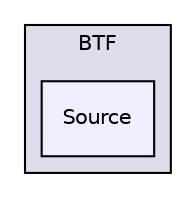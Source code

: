 digraph "libs/SuiteSparse/BTF/Source" {
  compound=true
  node [ fontsize="10", fontname="Helvetica"];
  edge [ labelfontsize="10", labelfontname="Helvetica"];
  subgraph clusterdir_c9b26402059c5e982d23cbe1f4cb82a8 {
    graph [ bgcolor="#ddddee", pencolor="black", label="BTF" fontname="Helvetica", fontsize="10", URL="dir_c9b26402059c5e982d23cbe1f4cb82a8.html"]
  dir_4dc74f0c08dc9daabba798364a01c395 [shape=box, label="Source", style="filled", fillcolor="#eeeeff", pencolor="black", URL="dir_4dc74f0c08dc9daabba798364a01c395.html"];
  }
}
